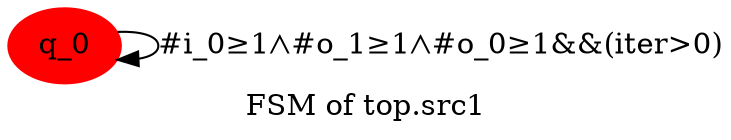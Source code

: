 digraph G {
graph [label="FSM of top.src1"]
0[color="red" label="q_0" style="filled"];
0->0 [label="#i_0≥1⋀#o_1≥1⋀#o_0≥1&&(iter>0)"];
}
digraph G {
graph [label="FSM of top.src2"]
0[color="red" label="q_0" style="filled"];
0->0 [label="#i_0≥1⋀#o_1≥1⋀#o_0≥1&&(iter>0)"];
}
digraph G {
graph [label="FSM of top.src3"]
0[color="red" label="q_0" style="filled"];
0->0 [label="#i_0≥1⋀#o_0≥1⋀#o_1≥1&&(iter>0)"];
}
digraph G {
graph [label="FSM of top.snk"]
0[color="red" label="q_0" style="filled"];
0->0 [label="#i_0≥1"];
}
